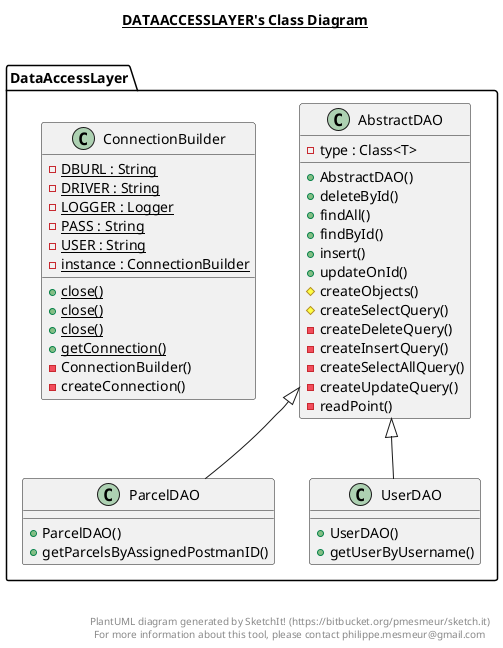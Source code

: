 @startuml

title __DATAACCESSLAYER's Class Diagram__\n

  namespace DataAccessLayer {
    class DataAccessLayer.AbstractDAO {
        - type : Class<T>
        + AbstractDAO()
        + deleteById()
        + findAll()
        + findById()
        + insert()
        + updateOnId()
        # createObjects()
        # createSelectQuery()
        - createDeleteQuery()
        - createInsertQuery()
        - createSelectAllQuery()
        - createUpdateQuery()
        - readPoint()
    }
  }
  

  namespace DataAccessLayer {
    class DataAccessLayer.ConnectionBuilder {
        {static} - DBURL : String
        {static} - DRIVER : String
        {static} - LOGGER : Logger
        {static} - PASS : String
        {static} - USER : String
        {static} - instance : ConnectionBuilder
        {static} + close()
        {static} + close()
        {static} + close()
        {static} + getConnection()
        - ConnectionBuilder()
        - createConnection()
    }
  }
  

  namespace DataAccessLayer {
    class DataAccessLayer.ParcelDAO {
        + ParcelDAO()
        + getParcelsByAssignedPostmanID()
    }
  }
  

  namespace DataAccessLayer {
    class DataAccessLayer.UserDAO {
        + UserDAO()
        + getUserByUsername()
    }
  }
  

  DataAccessLayer.ParcelDAO -up-|> DataAccessLayer.AbstractDAO
  DataAccessLayer.UserDAO -up-|> DataAccessLayer.AbstractDAO


right footer


PlantUML diagram generated by SketchIt! (https://bitbucket.org/pmesmeur/sketch.it)
For more information about this tool, please contact philippe.mesmeur@gmail.com
endfooter

@enduml
